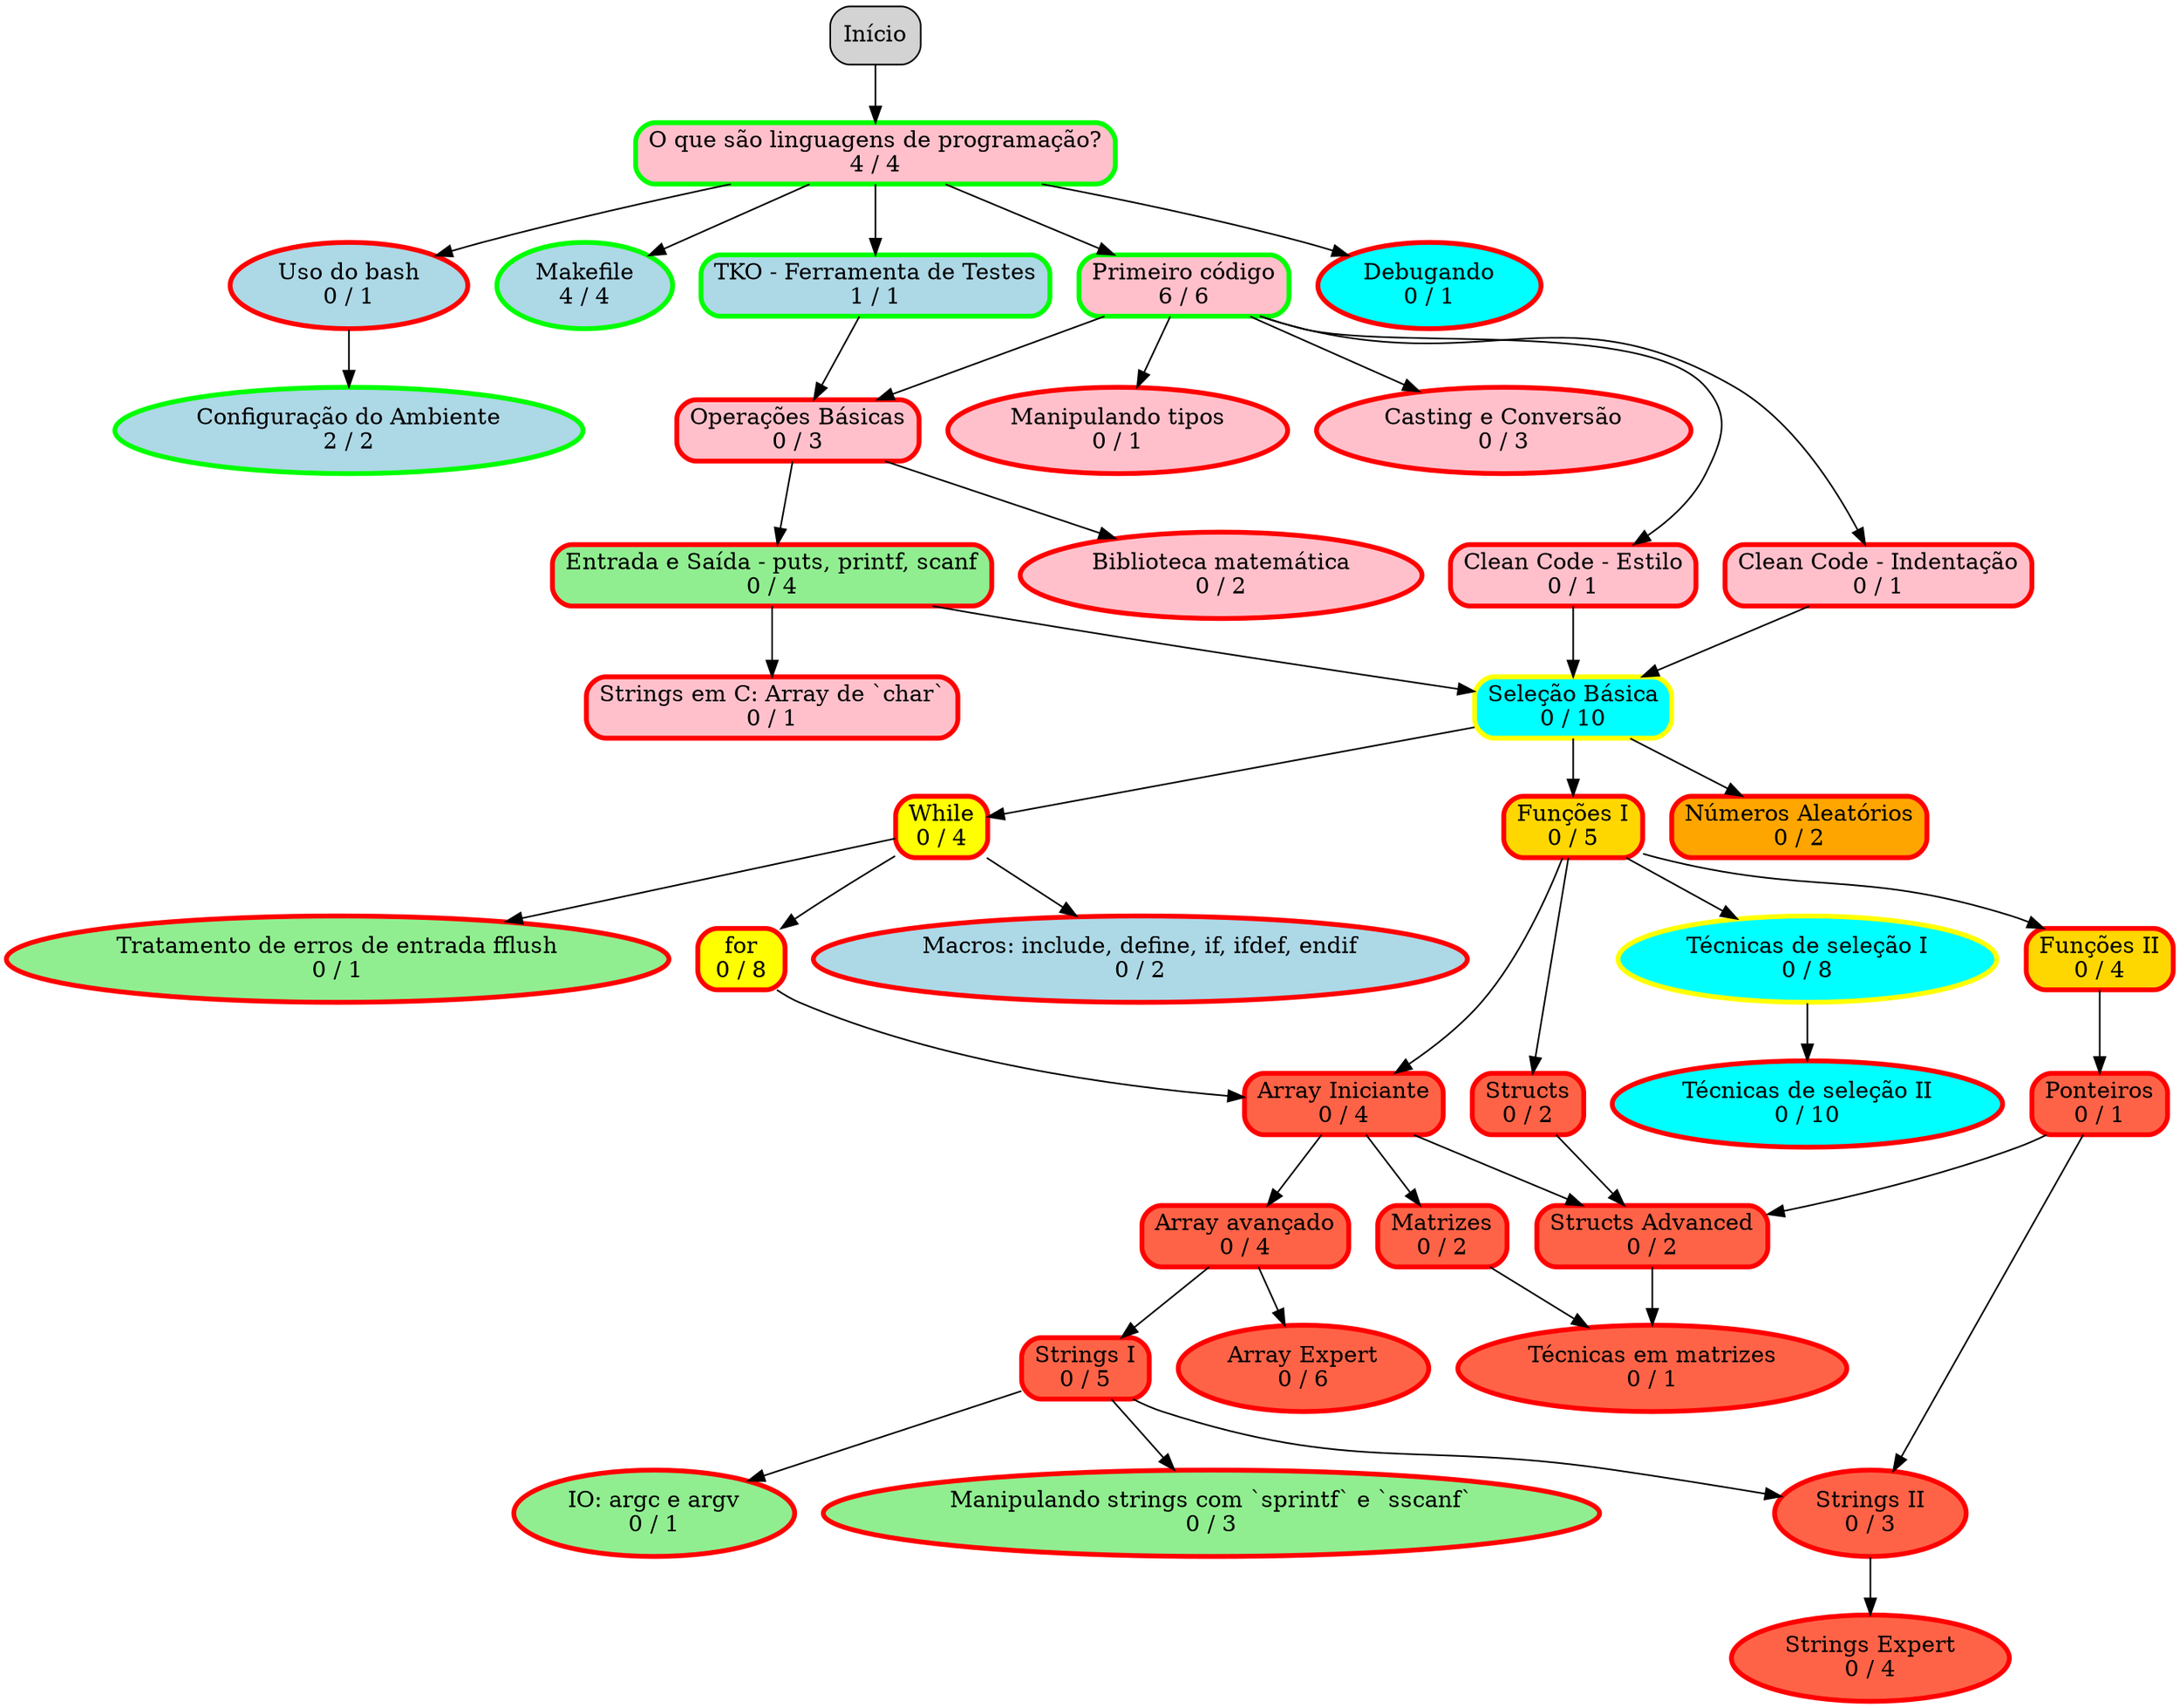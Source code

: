 digraph diag {
  node [penwidth=1, style="rounded,filled", shape=box]
  "O que são linguagens de programação?\n4 / 4" -> "Uso do bash\n0 / 1" 
  "Uso do bash\n0 / 1" -> "Configuração do Ambiente\n2 / 2" 
  "O que são linguagens de programação?\n4 / 4" -> "Makefile\n4 / 4" 
  "While\n0 / 4" -> "Macros: include, define, if, ifdef, endif\n0 / 2" 
  "O que são linguagens de programação?\n4 / 4" -> "TKO - Ferramenta de Testes\n1 / 1" 
  "Início" -> "O que são linguagens de programação?\n4 / 4"
  "O que são linguagens de programação?\n4 / 4" -> "Primeiro código\n6 / 6" 
  "Entrada e Saída - puts, printf, scanf\n0 / 4" -> "Strings em C: Array de `char`\n0 / 1" 
  "Primeiro código\n6 / 6" -> "Clean Code - Estilo\n0 / 1" 
  "Primeiro código\n6 / 6" -> "Clean Code - Indentação\n0 / 1" 
  "Primeiro código\n6 / 6" -> "Manipulando tipos\n0 / 1" 
  "Primeiro código\n6 / 6" -> "Casting e Conversão\n0 / 3" 
  "Primeiro código\n6 / 6" -> "Operações Básicas\n0 / 3" 
  "TKO - Ferramenta de Testes\n1 / 1" -> "Operações Básicas\n0 / 3" 
  "Operações Básicas\n0 / 3" -> "Biblioteca matemática\n0 / 2" 
  "Operações Básicas\n0 / 3" -> "Entrada e Saída - puts, printf, scanf\n0 / 4" 
  "Strings I\n0 / 5" -> "Manipulando strings com `sprintf` e `sscanf`\n0 / 3" 
  "While\n0 / 4" -> "Tratamento de erros de entrada fflush\n0 / 1" 
  "Strings I\n0 / 5" -> "IO: argc e argv\n0 / 1" 
  "Entrada e Saída - puts, printf, scanf\n0 / 4" -> "Seleção Básica\n0 / 10" 
  "Clean Code - Estilo\n0 / 1" -> "Seleção Básica\n0 / 10" 
  "Clean Code - Indentação\n0 / 1" -> "Seleção Básica\n0 / 10" 
  "O que são linguagens de programação?\n4 / 4" -> "Debugando\n0 / 1" 
  "Funções I\n0 / 5" -> "Técnicas de seleção I\n0 / 8" 
  "Técnicas de seleção I\n0 / 8" -> "Técnicas de seleção II\n0 / 10" 
  "Seleção Básica\n0 / 10" -> "Funções I\n0 / 5" 
  "Funções I\n0 / 5" -> "Funções II\n0 / 4" 
  "Seleção Básica\n0 / 10" -> "While\n0 / 4" 
  "While\n0 / 4" -> "for\n0 / 8" 
  "Seleção Básica\n0 / 10" -> "Números Aleatórios\n0 / 2" 
  "for\n0 / 8" -> "Array Iniciante\n0 / 4" 
  "Funções I\n0 / 5" -> "Array Iniciante\n0 / 4" 
  "Array Iniciante\n0 / 4" -> "Array avançado\n0 / 4" 
  "Array avançado\n0 / 4" -> "Array Expert\n0 / 6" 
  "Array avançado\n0 / 4" -> "Strings I\n0 / 5" 
  "Strings I\n0 / 5" -> "Strings II\n0 / 3" 
  "Ponteiros\n0 / 1" -> "Strings II\n0 / 3" 
  "Strings II\n0 / 3" -> "Strings Expert\n0 / 4" 
  "Funções II\n0 / 4" -> "Ponteiros\n0 / 1" 
  "Funções I\n0 / 5" -> "Structs\n0 / 2" 
  "Array Iniciante\n0 / 4" -> "Matrizes\n0 / 2" 
  "Matrizes\n0 / 2" -> "Técnicas em matrizes\n0 / 1" 
  "Structs Advanced\n0 / 2" -> "Técnicas em matrizes\n0 / 1" 
  "Ponteiros\n0 / 1" -> "Structs Advanced\n0 / 2" 
  "Array Iniciante\n0 / 4" -> "Structs Advanced\n0 / 2" 
  "Structs\n0 / 2" -> "Structs Advanced\n0 / 2" 
  "Uso do bash\n0 / 1" [shape=ellipse, color=red, penwidth=3, fillcolor=lightblue]
  "Configuração do Ambiente\n2 / 2" [shape=ellipse, color=green, penwidth=3, fillcolor=lightblue]
  "Makefile\n4 / 4" [shape=ellipse, color=green, penwidth=3, fillcolor=lightblue]
  "Macros: include, define, if, ifdef, endif\n0 / 2" [shape=ellipse, color=red, penwidth=3, fillcolor=lightblue]
  "TKO - Ferramenta de Testes\n1 / 1" [shape=box, color=green, penwidth=3, fillcolor=lightblue]
  "O que são linguagens de programação?\n4 / 4" [shape=box, color=green, penwidth=3, fillcolor=pink]
  "Primeiro código\n6 / 6" [shape=box, color=green, penwidth=3, fillcolor=pink]
  "Strings em C: Array de `char`\n0 / 1" [shape=box, color=red, penwidth=3, fillcolor=pink]
  "Clean Code - Estilo\n0 / 1" [shape=box, color=red, penwidth=3, fillcolor=pink]
  "Clean Code - Indentação\n0 / 1" [shape=box, color=red, penwidth=3, fillcolor=pink]
  "Manipulando tipos\n0 / 1" [shape=ellipse, color=red, penwidth=3, fillcolor=pink]
  "Casting e Conversão\n0 / 3" [shape=ellipse, color=red, penwidth=3, fillcolor=pink]
  "Operações Básicas\n0 / 3" [shape=box, color=red, penwidth=3, fillcolor=pink]
  "Biblioteca matemática\n0 / 2" [shape=ellipse, color=red, penwidth=3, fillcolor=pink]
  "Entrada e Saída - puts, printf, scanf\n0 / 4" [shape=box, color=red, penwidth=3, fillcolor=lightgreen]
  "Manipulando strings com `sprintf` e `sscanf`\n0 / 3" [shape=ellipse, color=red, penwidth=3, fillcolor=lightgreen]
  "Tratamento de erros de entrada fflush\n0 / 1" [shape=ellipse, color=red, penwidth=3, fillcolor=lightgreen]
  "IO: argc e argv\n0 / 1" [shape=ellipse, color=red, penwidth=3, fillcolor=lightgreen]
  "Seleção Básica\n0 / 10" [shape=box, color=yellow, penwidth=3, fillcolor=cyan]
  "Debugando\n0 / 1" [shape=ellipse, color=red, penwidth=3, fillcolor=cyan]
  "Técnicas de seleção I\n0 / 8" [shape=ellipse, color=yellow, penwidth=3, fillcolor=cyan]
  "Técnicas de seleção II\n0 / 10" [shape=ellipse, color=red, penwidth=3, fillcolor=cyan]
  "Funções I\n0 / 5" [shape=box, color=red, penwidth=3, fillcolor=gold]
  "Funções II\n0 / 4" [shape=box, color=red, penwidth=3, fillcolor=gold]
  "While\n0 / 4" [shape=box, color=red, penwidth=3, fillcolor=yellow]
  "for\n0 / 8" [shape=box, color=red, penwidth=3, fillcolor=yellow]
  "Números Aleatórios\n0 / 2" [shape=box, color=red, penwidth=3, fillcolor=orange]
  "Array Iniciante\n0 / 4" [shape=box, color=red, penwidth=3, fillcolor=tomato]
  "Array avançado\n0 / 4" [shape=box, color=red, penwidth=3, fillcolor=tomato]
  "Array Expert\n0 / 6" [shape=ellipse, color=red, penwidth=3, fillcolor=tomato]
  "Strings I\n0 / 5" [shape=box, color=red, penwidth=3, fillcolor=tomato]
  "Strings II\n0 / 3" [shape=ellipse, color=red, penwidth=3, fillcolor=tomato]
  "Strings Expert\n0 / 4" [shape=ellipse, color=red, penwidth=3, fillcolor=tomato]
  "Ponteiros\n0 / 1" [shape=box, color=red, penwidth=3, fillcolor=tomato]
  "Structs\n0 / 2" [shape=box, color=red, penwidth=3, fillcolor=tomato]
  "Matrizes\n0 / 2" [shape=box, color=red, penwidth=3, fillcolor=tomato]
  "Técnicas em matrizes\n0 / 1" [shape=ellipse, color=red, penwidth=3, fillcolor=tomato]
  "Structs Advanced\n0 / 2" [shape=box, color=red, penwidth=3, fillcolor=tomato]
}
